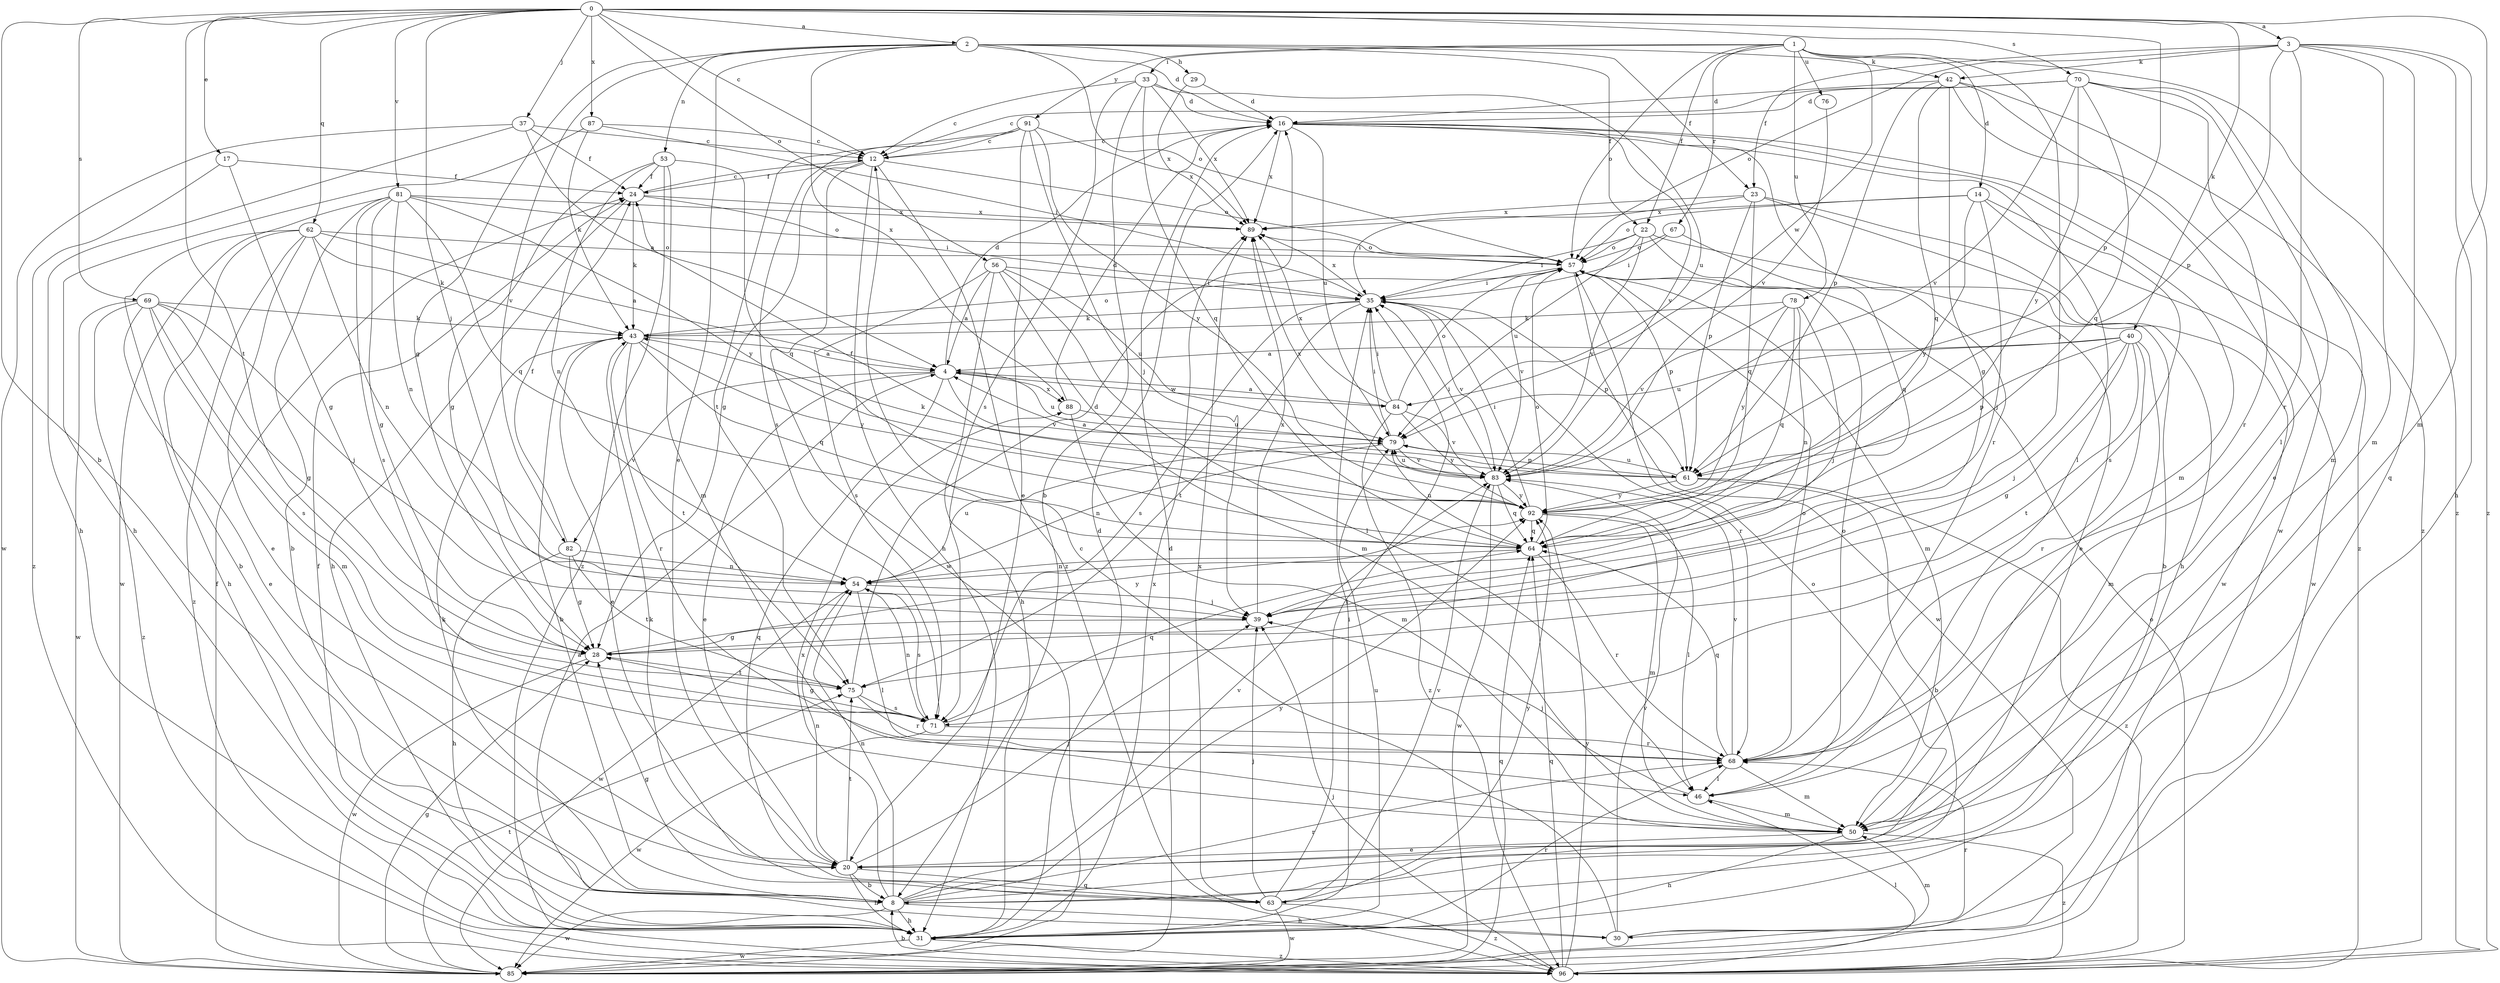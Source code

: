 strict digraph  {
0;
1;
2;
3;
4;
8;
12;
14;
16;
17;
20;
22;
23;
24;
28;
29;
30;
31;
33;
35;
37;
39;
40;
42;
43;
46;
50;
53;
54;
56;
57;
61;
62;
63;
64;
67;
68;
69;
70;
71;
75;
76;
78;
79;
81;
82;
83;
84;
85;
87;
88;
89;
91;
92;
96;
0 -> 2  [label=a];
0 -> 3  [label=a];
0 -> 8  [label=b];
0 -> 12  [label=c];
0 -> 17  [label=e];
0 -> 37  [label=j];
0 -> 39  [label=j];
0 -> 40  [label=k];
0 -> 50  [label=m];
0 -> 56  [label=o];
0 -> 61  [label=p];
0 -> 62  [label=q];
0 -> 69  [label=s];
0 -> 70  [label=s];
0 -> 75  [label=t];
0 -> 81  [label=v];
0 -> 87  [label=x];
1 -> 14  [label=d];
1 -> 22  [label=f];
1 -> 33  [label=i];
1 -> 39  [label=j];
1 -> 57  [label=o];
1 -> 67  [label=r];
1 -> 76  [label=u];
1 -> 78  [label=u];
1 -> 84  [label=w];
1 -> 91  [label=y];
1 -> 96  [label=z];
2 -> 16  [label=d];
2 -> 20  [label=e];
2 -> 22  [label=f];
2 -> 23  [label=f];
2 -> 28  [label=g];
2 -> 29  [label=h];
2 -> 42  [label=k];
2 -> 53  [label=n];
2 -> 57  [label=o];
2 -> 82  [label=v];
2 -> 88  [label=x];
3 -> 23  [label=f];
3 -> 30  [label=h];
3 -> 42  [label=k];
3 -> 50  [label=m];
3 -> 57  [label=o];
3 -> 61  [label=p];
3 -> 63  [label=q];
3 -> 68  [label=r];
3 -> 96  [label=z];
4 -> 16  [label=d];
4 -> 20  [label=e];
4 -> 63  [label=q];
4 -> 79  [label=u];
4 -> 82  [label=v];
4 -> 83  [label=v];
4 -> 84  [label=w];
4 -> 88  [label=x];
8 -> 30  [label=h];
8 -> 31  [label=h];
8 -> 43  [label=k];
8 -> 54  [label=n];
8 -> 57  [label=o];
8 -> 68  [label=r];
8 -> 83  [label=v];
8 -> 85  [label=w];
8 -> 88  [label=x];
8 -> 92  [label=y];
12 -> 24  [label=f];
12 -> 28  [label=g];
12 -> 31  [label=h];
12 -> 57  [label=o];
12 -> 85  [label=w];
12 -> 96  [label=z];
14 -> 39  [label=j];
14 -> 57  [label=o];
14 -> 71  [label=s];
14 -> 85  [label=w];
14 -> 89  [label=x];
14 -> 92  [label=y];
16 -> 12  [label=c];
16 -> 46  [label=l];
16 -> 50  [label=m];
16 -> 68  [label=r];
16 -> 79  [label=u];
16 -> 83  [label=v];
16 -> 89  [label=x];
16 -> 96  [label=z];
17 -> 24  [label=f];
17 -> 28  [label=g];
17 -> 96  [label=z];
20 -> 8  [label=b];
20 -> 31  [label=h];
20 -> 39  [label=j];
20 -> 54  [label=n];
20 -> 63  [label=q];
20 -> 75  [label=t];
22 -> 8  [label=b];
22 -> 20  [label=e];
22 -> 35  [label=i];
22 -> 57  [label=o];
22 -> 79  [label=u];
22 -> 83  [label=v];
23 -> 31  [label=h];
23 -> 35  [label=i];
23 -> 61  [label=p];
23 -> 64  [label=q];
23 -> 85  [label=w];
23 -> 89  [label=x];
24 -> 12  [label=c];
24 -> 31  [label=h];
24 -> 35  [label=i];
24 -> 43  [label=k];
24 -> 89  [label=x];
28 -> 75  [label=t];
28 -> 85  [label=w];
28 -> 92  [label=y];
29 -> 16  [label=d];
29 -> 89  [label=x];
30 -> 4  [label=a];
30 -> 12  [label=c];
30 -> 50  [label=m];
30 -> 68  [label=r];
30 -> 83  [label=v];
31 -> 16  [label=d];
31 -> 24  [label=f];
31 -> 35  [label=i];
31 -> 68  [label=r];
31 -> 79  [label=u];
31 -> 85  [label=w];
31 -> 89  [label=x];
31 -> 96  [label=z];
33 -> 8  [label=b];
33 -> 12  [label=c];
33 -> 16  [label=d];
33 -> 64  [label=q];
33 -> 71  [label=s];
33 -> 79  [label=u];
33 -> 89  [label=x];
35 -> 43  [label=k];
35 -> 61  [label=p];
35 -> 68  [label=r];
35 -> 71  [label=s];
35 -> 75  [label=t];
35 -> 83  [label=v];
35 -> 89  [label=x];
37 -> 4  [label=a];
37 -> 12  [label=c];
37 -> 24  [label=f];
37 -> 31  [label=h];
37 -> 85  [label=w];
39 -> 28  [label=g];
39 -> 89  [label=x];
40 -> 4  [label=a];
40 -> 28  [label=g];
40 -> 39  [label=j];
40 -> 50  [label=m];
40 -> 61  [label=p];
40 -> 68  [label=r];
40 -> 75  [label=t];
40 -> 79  [label=u];
42 -> 16  [label=d];
42 -> 20  [label=e];
42 -> 28  [label=g];
42 -> 61  [label=p];
42 -> 64  [label=q];
42 -> 85  [label=w];
42 -> 96  [label=z];
43 -> 4  [label=a];
43 -> 8  [label=b];
43 -> 20  [label=e];
43 -> 57  [label=o];
43 -> 64  [label=q];
43 -> 68  [label=r];
43 -> 75  [label=t];
43 -> 92  [label=y];
46 -> 39  [label=j];
46 -> 50  [label=m];
46 -> 57  [label=o];
50 -> 20  [label=e];
50 -> 31  [label=h];
50 -> 96  [label=z];
53 -> 24  [label=f];
53 -> 28  [label=g];
53 -> 50  [label=m];
53 -> 54  [label=n];
53 -> 64  [label=q];
53 -> 96  [label=z];
54 -> 39  [label=j];
54 -> 46  [label=l];
54 -> 71  [label=s];
54 -> 79  [label=u];
54 -> 85  [label=w];
56 -> 4  [label=a];
56 -> 31  [label=h];
56 -> 35  [label=i];
56 -> 46  [label=l];
56 -> 50  [label=m];
56 -> 71  [label=s];
56 -> 79  [label=u];
57 -> 35  [label=i];
57 -> 50  [label=m];
57 -> 61  [label=p];
57 -> 83  [label=v];
57 -> 85  [label=w];
61 -> 4  [label=a];
61 -> 8  [label=b];
61 -> 43  [label=k];
61 -> 79  [label=u];
61 -> 92  [label=y];
61 -> 96  [label=z];
62 -> 4  [label=a];
62 -> 8  [label=b];
62 -> 20  [label=e];
62 -> 31  [label=h];
62 -> 43  [label=k];
62 -> 54  [label=n];
62 -> 57  [label=o];
62 -> 96  [label=z];
63 -> 28  [label=g];
63 -> 35  [label=i];
63 -> 39  [label=j];
63 -> 43  [label=k];
63 -> 83  [label=v];
63 -> 85  [label=w];
63 -> 89  [label=x];
63 -> 92  [label=y];
63 -> 96  [label=z];
64 -> 54  [label=n];
64 -> 57  [label=o];
64 -> 68  [label=r];
64 -> 79  [label=u];
67 -> 35  [label=i];
67 -> 57  [label=o];
67 -> 64  [label=q];
68 -> 46  [label=l];
68 -> 50  [label=m];
68 -> 57  [label=o];
68 -> 64  [label=q];
68 -> 83  [label=v];
69 -> 20  [label=e];
69 -> 28  [label=g];
69 -> 39  [label=j];
69 -> 43  [label=k];
69 -> 50  [label=m];
69 -> 71  [label=s];
69 -> 85  [label=w];
69 -> 96  [label=z];
70 -> 12  [label=c];
70 -> 16  [label=d];
70 -> 46  [label=l];
70 -> 50  [label=m];
70 -> 64  [label=q];
70 -> 68  [label=r];
70 -> 83  [label=v];
70 -> 92  [label=y];
71 -> 28  [label=g];
71 -> 54  [label=n];
71 -> 64  [label=q];
71 -> 68  [label=r];
71 -> 85  [label=w];
75 -> 16  [label=d];
75 -> 68  [label=r];
75 -> 71  [label=s];
76 -> 83  [label=v];
78 -> 39  [label=j];
78 -> 43  [label=k];
78 -> 54  [label=n];
78 -> 64  [label=q];
78 -> 83  [label=v];
78 -> 92  [label=y];
79 -> 35  [label=i];
79 -> 54  [label=n];
79 -> 61  [label=p];
79 -> 83  [label=v];
81 -> 8  [label=b];
81 -> 28  [label=g];
81 -> 54  [label=n];
81 -> 57  [label=o];
81 -> 64  [label=q];
81 -> 71  [label=s];
81 -> 85  [label=w];
81 -> 89  [label=x];
81 -> 92  [label=y];
82 -> 24  [label=f];
82 -> 28  [label=g];
82 -> 31  [label=h];
82 -> 54  [label=n];
82 -> 75  [label=t];
83 -> 35  [label=i];
83 -> 64  [label=q];
83 -> 79  [label=u];
83 -> 85  [label=w];
83 -> 89  [label=x];
83 -> 92  [label=y];
84 -> 4  [label=a];
84 -> 35  [label=i];
84 -> 57  [label=o];
84 -> 83  [label=v];
84 -> 89  [label=x];
84 -> 92  [label=y];
84 -> 96  [label=z];
85 -> 16  [label=d];
85 -> 24  [label=f];
85 -> 28  [label=g];
85 -> 64  [label=q];
85 -> 75  [label=t];
87 -> 12  [label=c];
87 -> 31  [label=h];
87 -> 35  [label=i];
87 -> 43  [label=k];
88 -> 16  [label=d];
88 -> 50  [label=m];
88 -> 79  [label=u];
89 -> 57  [label=o];
91 -> 12  [label=c];
91 -> 20  [label=e];
91 -> 39  [label=j];
91 -> 71  [label=s];
91 -> 75  [label=t];
91 -> 89  [label=x];
91 -> 92  [label=y];
92 -> 24  [label=f];
92 -> 35  [label=i];
92 -> 46  [label=l];
92 -> 50  [label=m];
92 -> 64  [label=q];
96 -> 8  [label=b];
96 -> 39  [label=j];
96 -> 46  [label=l];
96 -> 57  [label=o];
96 -> 64  [label=q];
96 -> 92  [label=y];
}
